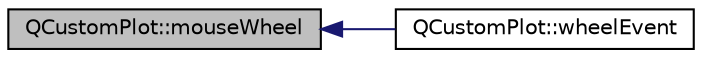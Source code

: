 digraph "QCustomPlot::mouseWheel"
{
  edge [fontname="Helvetica",fontsize="10",labelfontname="Helvetica",labelfontsize="10"];
  node [fontname="Helvetica",fontsize="10",shape=record];
  rankdir="LR";
  Node471 [label="QCustomPlot::mouseWheel",height=0.2,width=0.4,color="black", fillcolor="grey75", style="filled", fontcolor="black"];
  Node471 -> Node472 [dir="back",color="midnightblue",fontsize="10",style="solid",fontname="Helvetica"];
  Node472 [label="QCustomPlot::wheelEvent",height=0.2,width=0.4,color="black", fillcolor="white", style="filled",URL="$dd/d9b/class_q_custom_plot.html#a7b8bd7e8d3a1d23a8595e9c6a6b76ef1"];
}
